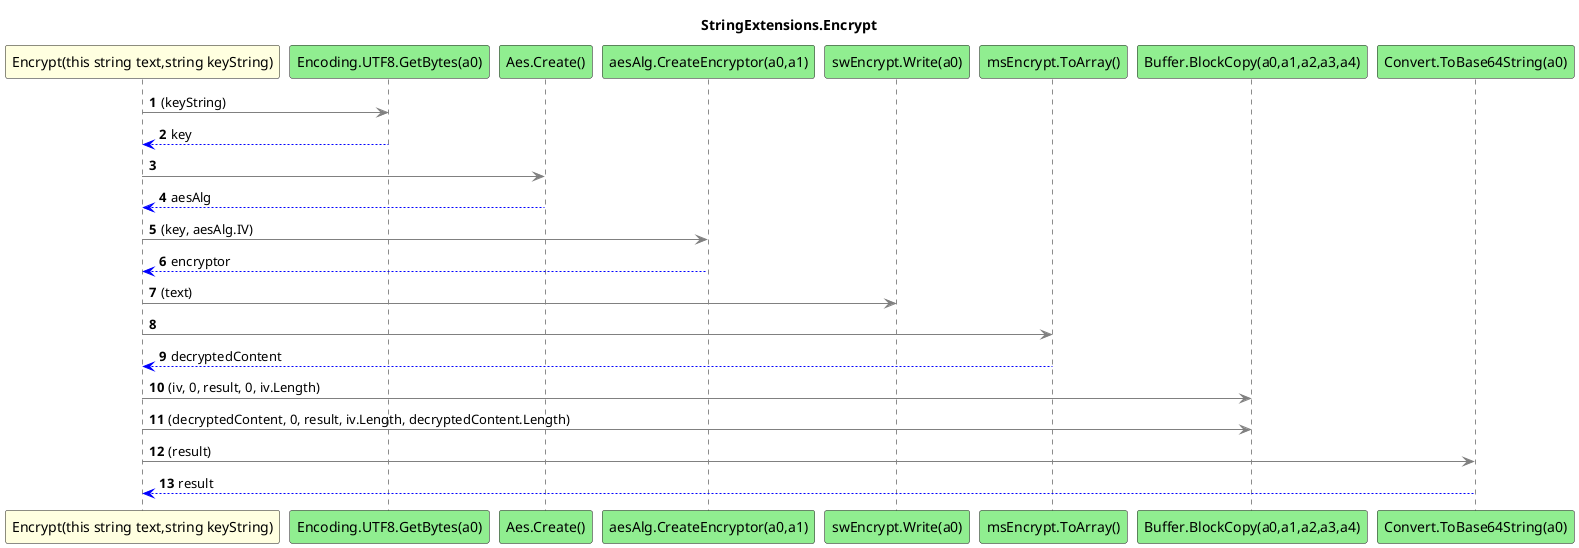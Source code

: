 @startuml StringExtensions.Encrypt
title StringExtensions.Encrypt
participant "Encrypt(this string text,string keyString)" as Encrypt_p0_p1 #LightYellow
participant "Encoding.UTF8.GetBytes(a0)" as Encoding_UTF8_GetBytes_a0 #LightGreen
participant "Aes.Create()" as Aes_Create #LightGreen
participant "aesAlg.CreateEncryptor(a0,a1)" as aesAlg_CreateEncryptor_a0_a1 #LightGreen
participant "swEncrypt.Write(a0)" as swEncrypt_Write_a0 #LightGreen
participant "msEncrypt.ToArray()" as msEncrypt_ToArray #LightGreen
participant "Buffer.BlockCopy(a0,a1,a2,a3,a4)" as Buffer_BlockCopy_a0_a1_a2_a3_a4 #LightGreen
participant "Convert.ToBase64String(a0)" as Convert_ToBase64String_a0 #LightGreen
autonumber
Encrypt_p0_p1 -[#grey]> Encoding_UTF8_GetBytes_a0 : (keyString)
Encoding_UTF8_GetBytes_a0 -[#blue]-> Encrypt_p0_p1 : key
Encrypt_p0_p1 -[#grey]> Aes_Create
Aes_Create -[#blue]-> Encrypt_p0_p1 : aesAlg
Encrypt_p0_p1 -[#grey]> aesAlg_CreateEncryptor_a0_a1 : (key, aesAlg.IV)
aesAlg_CreateEncryptor_a0_a1 -[#blue]-> Encrypt_p0_p1 : encryptor
Encrypt_p0_p1 -[#grey]> swEncrypt_Write_a0 : (text)
Encrypt_p0_p1 -[#grey]> msEncrypt_ToArray
msEncrypt_ToArray -[#blue]-> Encrypt_p0_p1 : decryptedContent
Encrypt_p0_p1 -[#grey]> Buffer_BlockCopy_a0_a1_a2_a3_a4 : (iv, 0, result, 0, iv.Length)
Encrypt_p0_p1 -[#grey]> Buffer_BlockCopy_a0_a1_a2_a3_a4 : (decryptedContent, 0, result, iv.Length, decryptedContent.Length)
Encrypt_p0_p1 -[#grey]> Convert_ToBase64String_a0 : (result)
Convert_ToBase64String_a0 -[#blue]-> Encrypt_p0_p1 : result
@enduml
